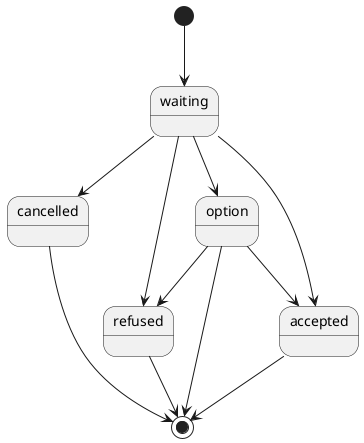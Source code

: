 @startuml

[*] --> waiting

waiting --> cancelled
waiting --> refused
waiting --> option
waiting --> accepted

cancelled --> [*]

refused --> [*]

option --> accepted
option --> refused
option --> [*]

accepted --> [*]

@enduml